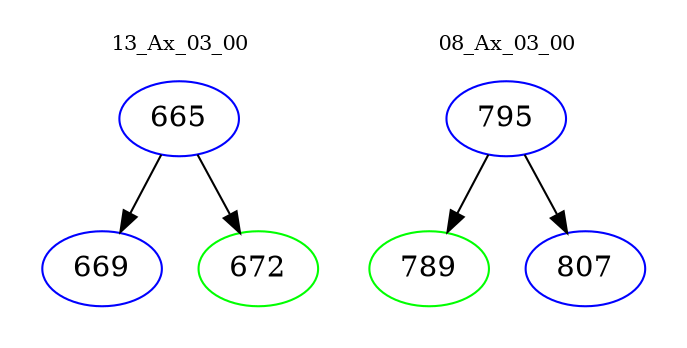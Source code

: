 digraph{
subgraph cluster_0 {
color = white
label = "13_Ax_03_00";
fontsize=10;
T0_665 [label="665", color="blue"]
T0_665 -> T0_669 [color="black"]
T0_669 [label="669", color="blue"]
T0_665 -> T0_672 [color="black"]
T0_672 [label="672", color="green"]
}
subgraph cluster_1 {
color = white
label = "08_Ax_03_00";
fontsize=10;
T1_795 [label="795", color="blue"]
T1_795 -> T1_789 [color="black"]
T1_789 [label="789", color="green"]
T1_795 -> T1_807 [color="black"]
T1_807 [label="807", color="blue"]
}
}
